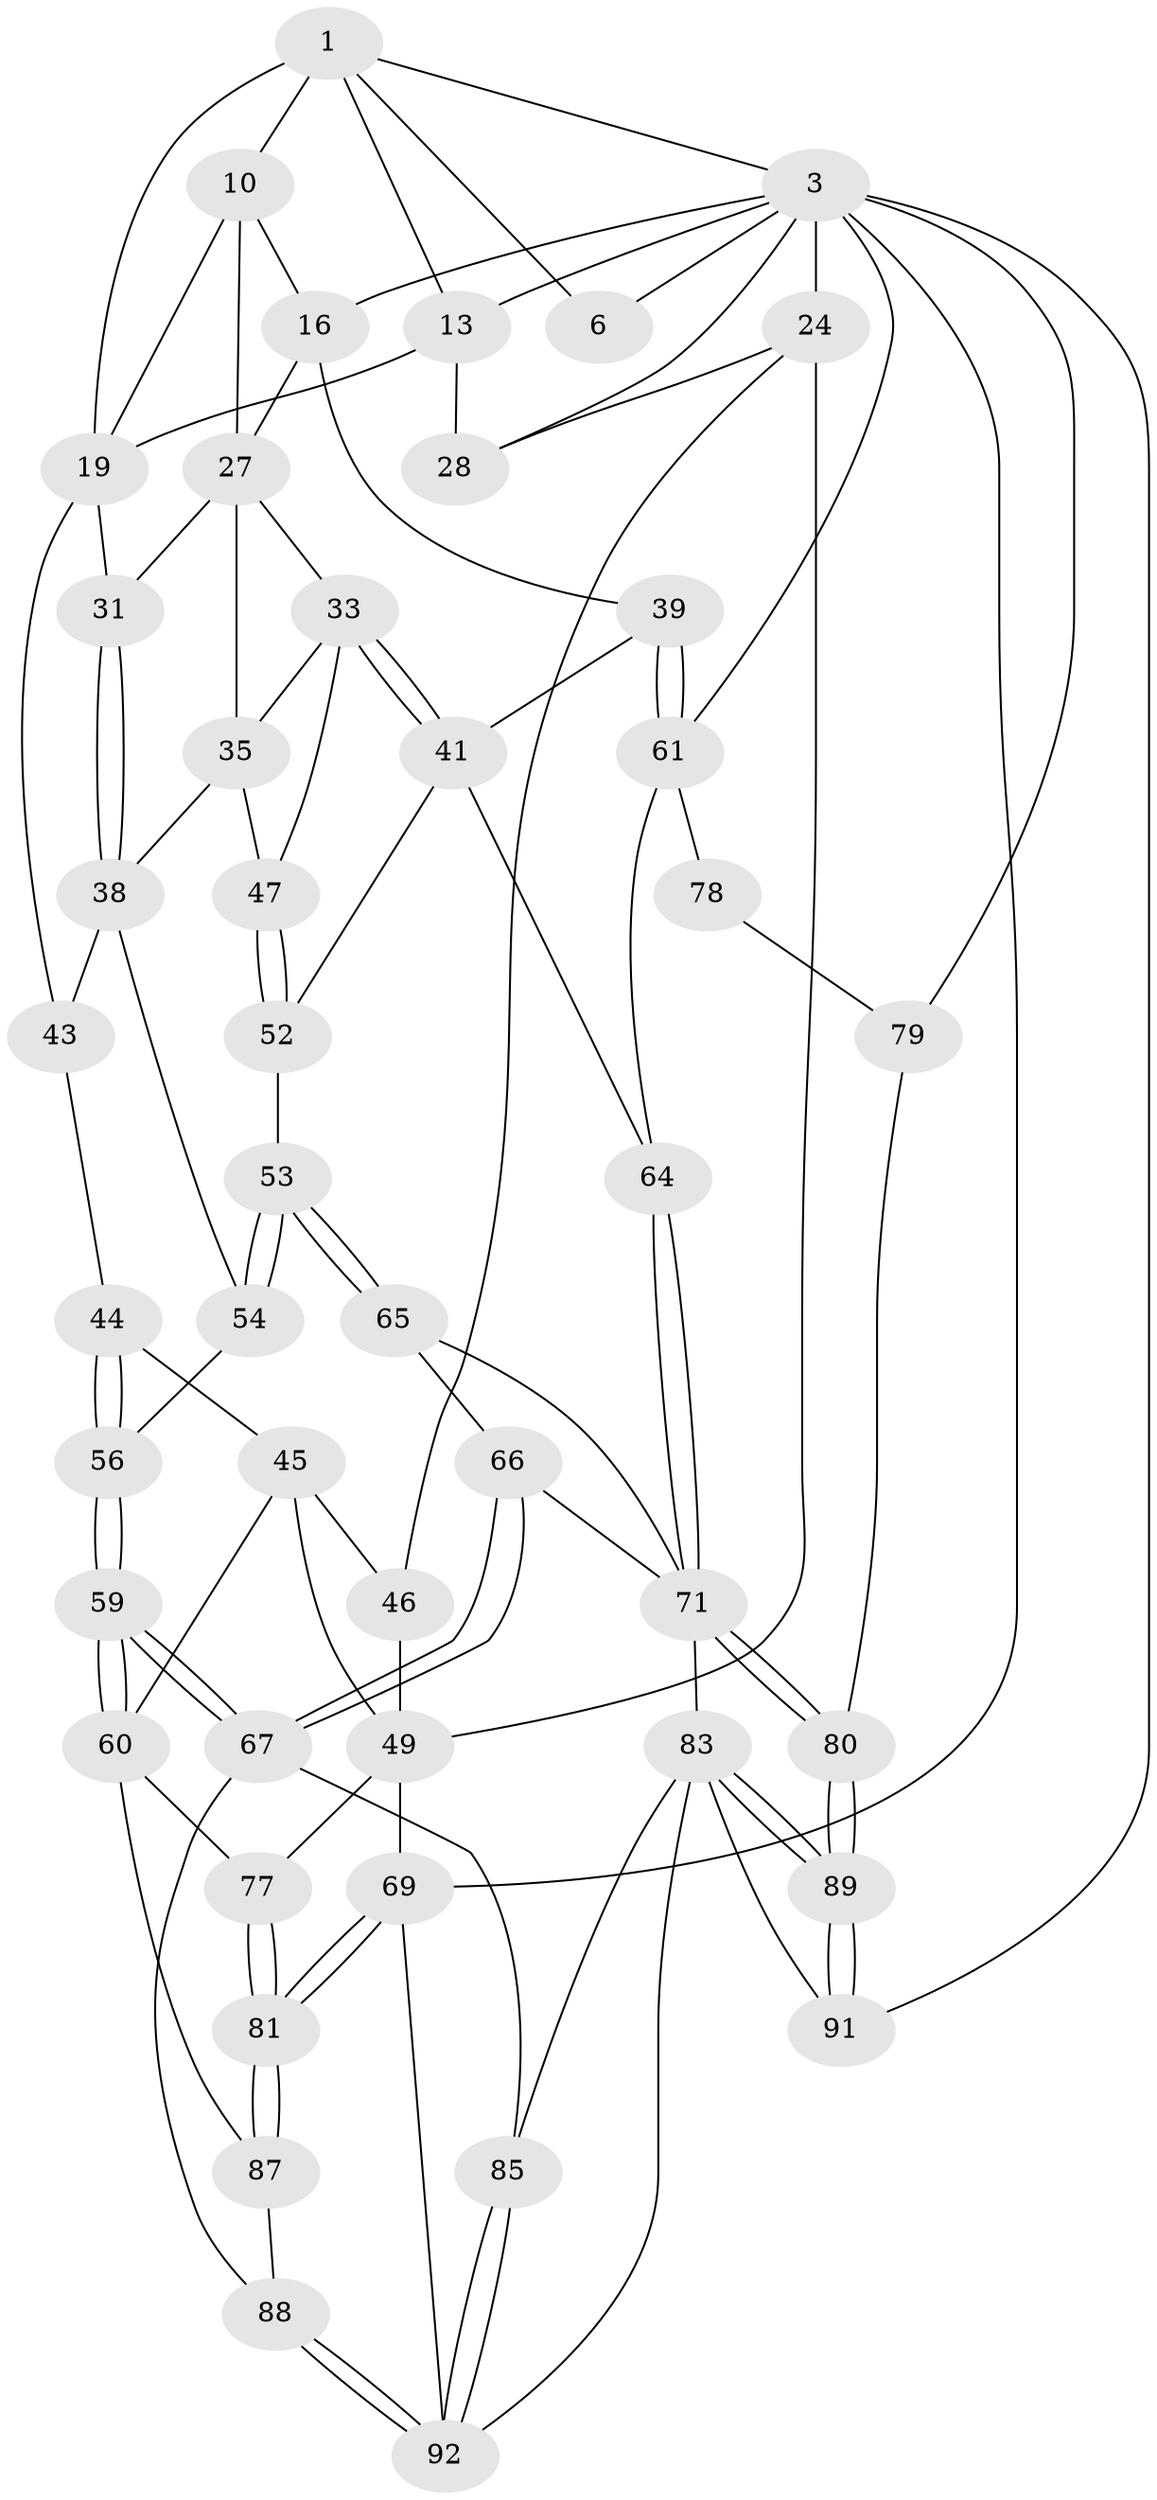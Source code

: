 // original degree distribution, {3: 0.02127659574468085, 4: 0.2553191489361702, 6: 0.23404255319148937, 5: 0.48936170212765956}
// Generated by graph-tools (version 1.1) at 2025/21/03/04/25 18:21:09]
// undirected, 47 vertices, 107 edges
graph export_dot {
graph [start="1"]
  node [color=gray90,style=filled];
  1 [pos="+0.632487026666069+0",super="+2+7"];
  3 [pos="+1+0",super="+4+73"];
  6 [pos="+0.3808246555416674+0"];
  10 [pos="+0.8574197690465845+0",super="+15+11"];
  13 [pos="+0.38978261011566107+0.12918344530510978",super="+22"];
  16 [pos="+1+0.20140194206790965",super="+17"];
  19 [pos="+0.5853396577873291+0.10210117498609166",super="+20"];
  24 [pos="+0+0.17749865821441274",super="+36+25"];
  27 [pos="+0.762886325800402+0.20678948372221898",super="+29"];
  28 [pos="+0.3246357696364658+0.2377219670331363"];
  31 [pos="+0.6856288556975287+0.284023864258152"];
  33 [pos="+0.8669979794714506+0.39760121593300407",super="+34"];
  35 [pos="+0.7966196301340432+0.3597189256968841",super="+37"];
  38 [pos="+0.6809778429737192+0.35519237541744153",super="+42"];
  39 [pos="+1+0.3692494292791714",super="+40"];
  41 [pos="+0.8741394930556118+0.4063609515756055",super="+50"];
  43 [pos="+0.43437702121701666+0.3142876507056996"];
  44 [pos="+0.3644204832956091+0.38747494235603125"];
  45 [pos="+0.2932305603575857+0.4219840155685524",super="+57"];
  46 [pos="+0.16191817583581306+0.3722227901525801",super="+48"];
  47 [pos="+0.7108505803783401+0.4975588814914604"];
  49 [pos="+0+0.44459568375379166",super="+68"];
  52 [pos="+0.7086491110098178+0.5065289589086416"];
  53 [pos="+0.5732115188237513+0.51682246753048"];
  54 [pos="+0.5557742207232591+0.49660717772869917"];
  56 [pos="+0.3894856441329498+0.5599778610641939"];
  59 [pos="+0.3214654543105546+0.6974446688427093"];
  60 [pos="+0.2859411860448889+0.679302888416054",super="+76"];
  61 [pos="+1+0.6216320765537237",super="+62+74"];
  64 [pos="+0.8014353970983562+0.6147491040851669"];
  65 [pos="+0.5541377446324087+0.6290299237416398"];
  66 [pos="+0.4418042705078812+0.70324899152604"];
  67 [pos="+0.36689517794774285+0.7490164911006655",super="+86"];
  69 [pos="+0+1",super="+70"];
  71 [pos="+0.7549737461343139+0.7526099669010559",super="+72"];
  77 [pos="+0.08820666136446868+0.7440821089922575"];
  78 [pos="+1+0.8077711732470854"];
  79 [pos="+0.7779226888834979+0.7755856368223636"];
  80 [pos="+0.7615531421791216+0.7697076880118746"];
  81 [pos="+0.018040023359564002+0.8502150105493486"];
  83 [pos="+0.481791608589585+0.8392735770103622",super="+84"];
  85 [pos="+0.3800133950661106+0.8150308764605084"];
  87 [pos="+0.11262261134220518+0.8573696654664007"];
  88 [pos="+0.13241643324006927+0.8647367779001945"];
  89 [pos="+0.6996964684785735+0.9022226156299182"];
  91 [pos="+0.6988640967746192+1"];
  92 [pos="+0.2949054154788543+1",super="+93"];
  1 -- 10 [weight=2];
  1 -- 3;
  1 -- 19;
  1 -- 6;
  1 -- 13;
  3 -- 16;
  3 -- 69 [weight=2];
  3 -- 6;
  3 -- 24 [weight=2];
  3 -- 28;
  3 -- 13;
  3 -- 91;
  3 -- 79;
  3 -- 61;
  10 -- 16;
  10 -- 27 [weight=2];
  10 -- 19;
  13 -- 28;
  13 -- 19;
  16 -- 39;
  16 -- 27;
  19 -- 43;
  19 -- 31;
  24 -- 28;
  24 -- 46;
  24 -- 49;
  27 -- 33;
  27 -- 35;
  27 -- 31;
  31 -- 38;
  31 -- 38;
  33 -- 41;
  33 -- 41;
  33 -- 35;
  33 -- 47;
  35 -- 38;
  35 -- 47;
  38 -- 54;
  38 -- 43;
  39 -- 61 [weight=2];
  39 -- 61;
  39 -- 41 [weight=2];
  41 -- 64;
  41 -- 52;
  43 -- 44;
  44 -- 45;
  44 -- 56;
  44 -- 56;
  45 -- 46 [weight=2];
  45 -- 49;
  45 -- 60;
  46 -- 49;
  47 -- 52;
  47 -- 52;
  49 -- 69;
  49 -- 77;
  52 -- 53;
  53 -- 54;
  53 -- 54;
  53 -- 65;
  53 -- 65;
  54 -- 56;
  56 -- 59;
  56 -- 59;
  59 -- 60;
  59 -- 60;
  59 -- 67;
  59 -- 67;
  60 -- 77;
  60 -- 87;
  61 -- 64;
  61 -- 78 [weight=2];
  64 -- 71;
  64 -- 71;
  65 -- 66;
  65 -- 71;
  66 -- 67;
  66 -- 67;
  66 -- 71;
  67 -- 88;
  67 -- 85;
  69 -- 81;
  69 -- 81;
  69 -- 92;
  71 -- 80;
  71 -- 80;
  71 -- 83;
  77 -- 81;
  77 -- 81;
  78 -- 79;
  79 -- 80;
  80 -- 89;
  80 -- 89;
  81 -- 87;
  81 -- 87;
  83 -- 89;
  83 -- 89;
  83 -- 91;
  83 -- 85;
  83 -- 92;
  85 -- 92;
  85 -- 92;
  87 -- 88;
  88 -- 92;
  88 -- 92;
  89 -- 91;
  89 -- 91;
}

